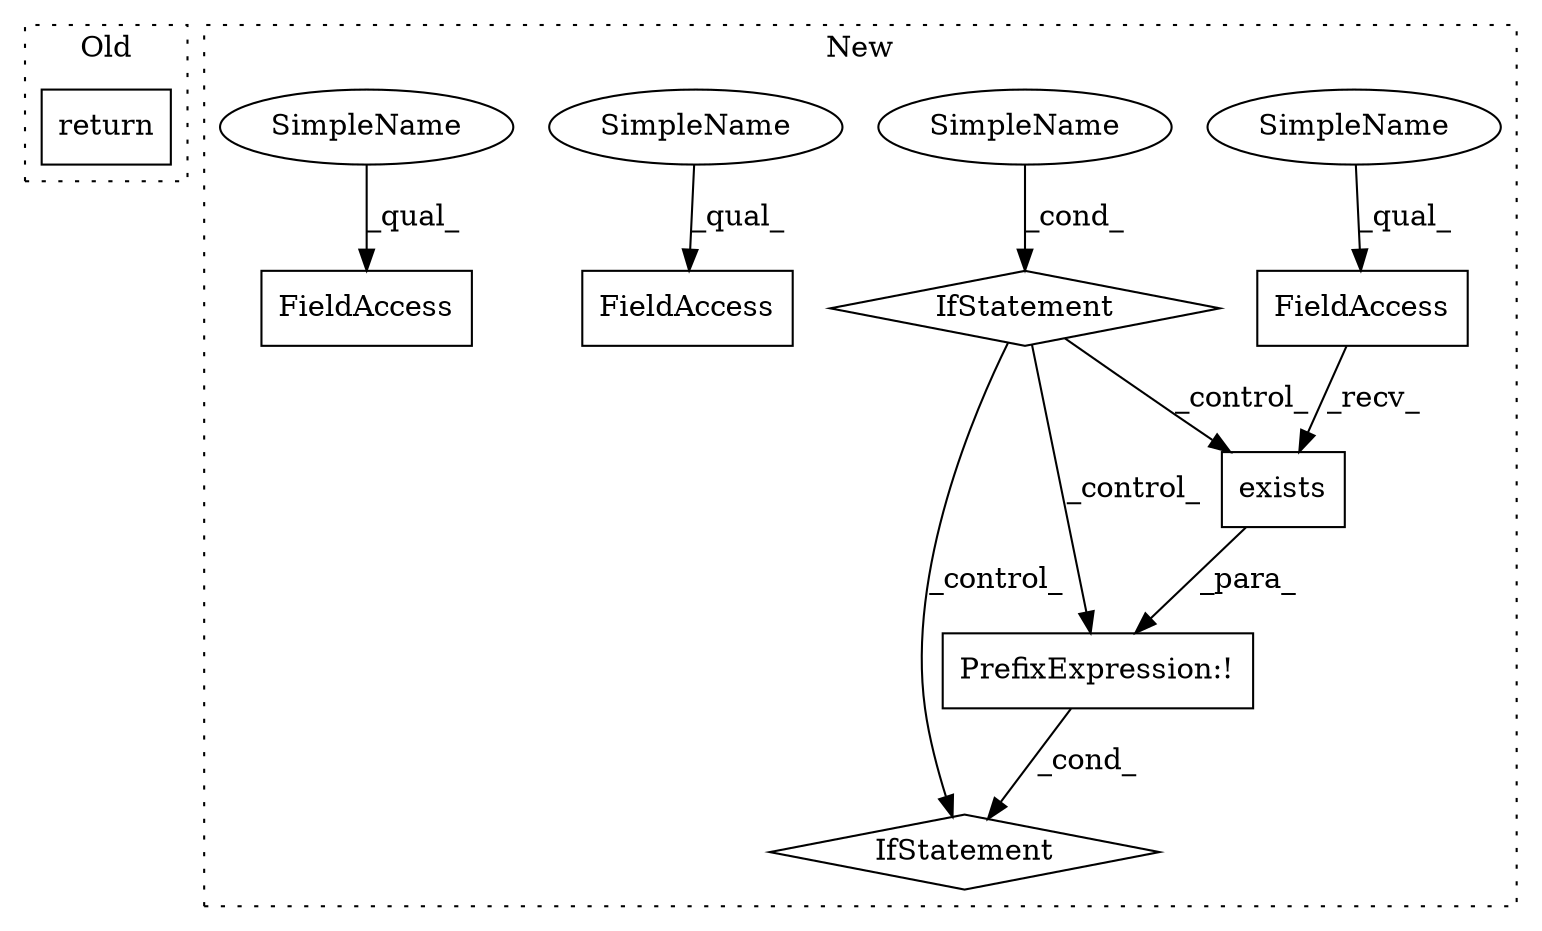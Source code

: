 digraph G {
subgraph cluster0 {
1 [label="return" a="41" s="4122" l="7" shape="box"];
label = "Old";
style="dotted";
}
subgraph cluster1 {
2 [label="exists" a="32" s="4426,4460" l="7,1" shape="box"];
3 [label="FieldAccess" a="22" s="4418" l="7" shape="box"];
4 [label="IfStatement" a="25" s="4413,4461" l="4,2" shape="diamond"];
5 [label="PrefixExpression:!" a="38" s="4417" l="1" shape="box"];
6 [label="FieldAccess" a="22" s="4377" l="7" shape="box"];
7 [label="FieldAccess" a="22" s="4541" l="7" shape="box"];
8 [label="IfStatement" a="25" s="4372,4403" l="4,2" shape="diamond"];
9 [label="SimpleName" a="42" s="" l="" shape="ellipse"];
10 [label="SimpleName" a="42" s="4418" l="2" shape="ellipse"];
11 [label="SimpleName" a="42" s="4541" l="2" shape="ellipse"];
12 [label="SimpleName" a="42" s="4377" l="2" shape="ellipse"];
label = "New";
style="dotted";
}
2 -> 5 [label="_para_"];
3 -> 2 [label="_recv_"];
5 -> 4 [label="_cond_"];
8 -> 4 [label="_control_"];
8 -> 2 [label="_control_"];
8 -> 5 [label="_control_"];
9 -> 8 [label="_cond_"];
10 -> 3 [label="_qual_"];
11 -> 7 [label="_qual_"];
12 -> 6 [label="_qual_"];
}